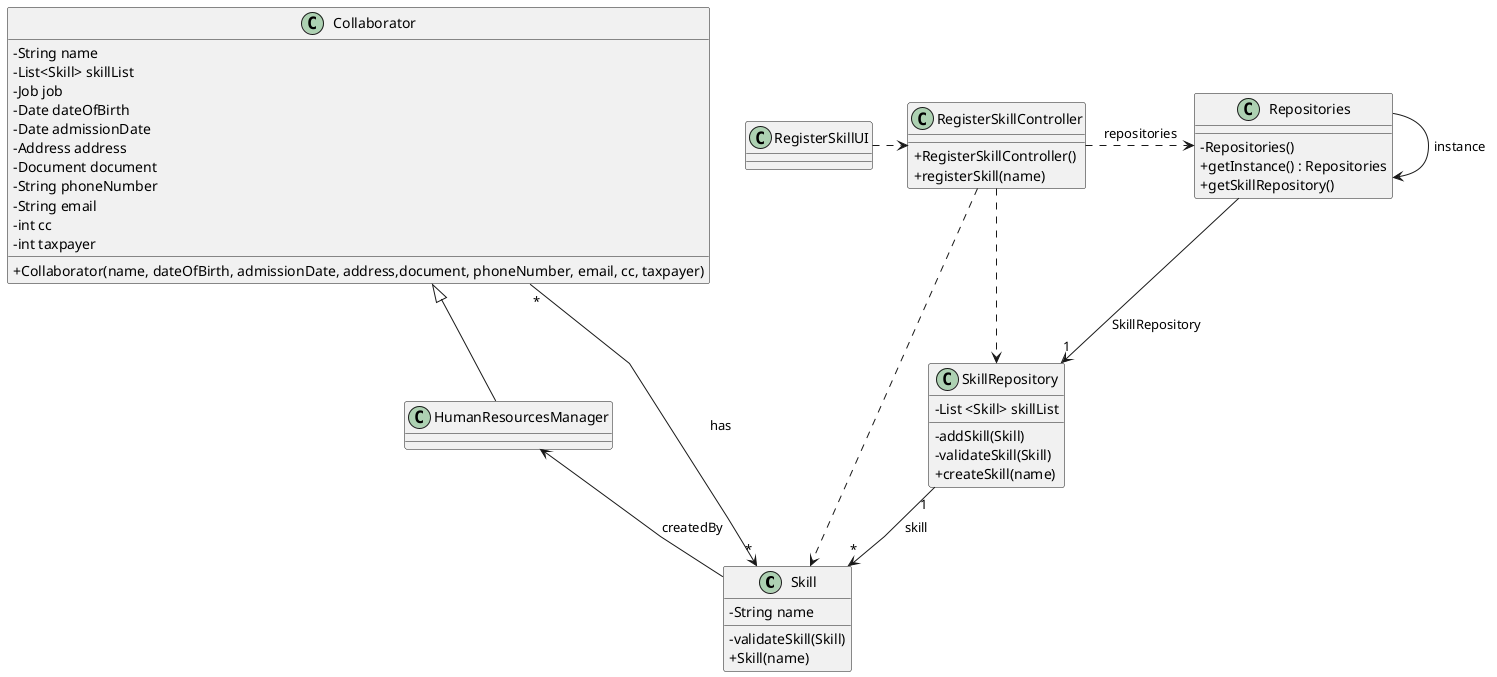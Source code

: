@startuml
'skinparam monochrome true
skinparam packageStyle rectangle
skinparam shadowing false
skinparam linetype polyline
'skinparam linetype orto

skinparam classAttributeIconSize 0

'left to right direction

class Skill {
    - String name

    - validateSkill(Skill)
    + Skill(name)
}

class RegisterSkillController {

    + RegisterSkillController()
    + registerSkill(name)
}

class RegisterSkillUI {
}

class Collaborator {
    -String name
    -List<Skill> skillList
    -Job job
    -Date dateOfBirth
    -Date admissionDate
    -Address address
    -Document document
    -String phoneNumber
    -String email
    -int cc
    -int taxpayer

    + Collaborator(name, dateOfBirth, admissionDate, address,document, phoneNumber, email, cc, taxpayer)
}

class HumanResourcesManager {
}

class Repositories {

    - Repositories()
    + getInstance() : Repositories
    + getSkillRepository()
}

class SkillRepository {
    - List <Skill> skillList

    - addSkill(Skill)
    - validateSkill(Skill)
    + createSkill(name)
}

RegisterSkillController .> Repositories : repositories
RegisterSkillUI .> RegisterSkillController
Repositories -> Repositories : instance
Repositories --> "1" SkillRepository : SkillRepository
SkillRepository "1" --> "*" Skill : skill
Collaborator  <|--  HumanResourcesManager
RegisterSkillController ..> Skill
RegisterSkillController ..> SkillRepository

HumanResourcesManager <--  Skill: createdBy
Collaborator "*" --> "*" Skill : has

@enduml